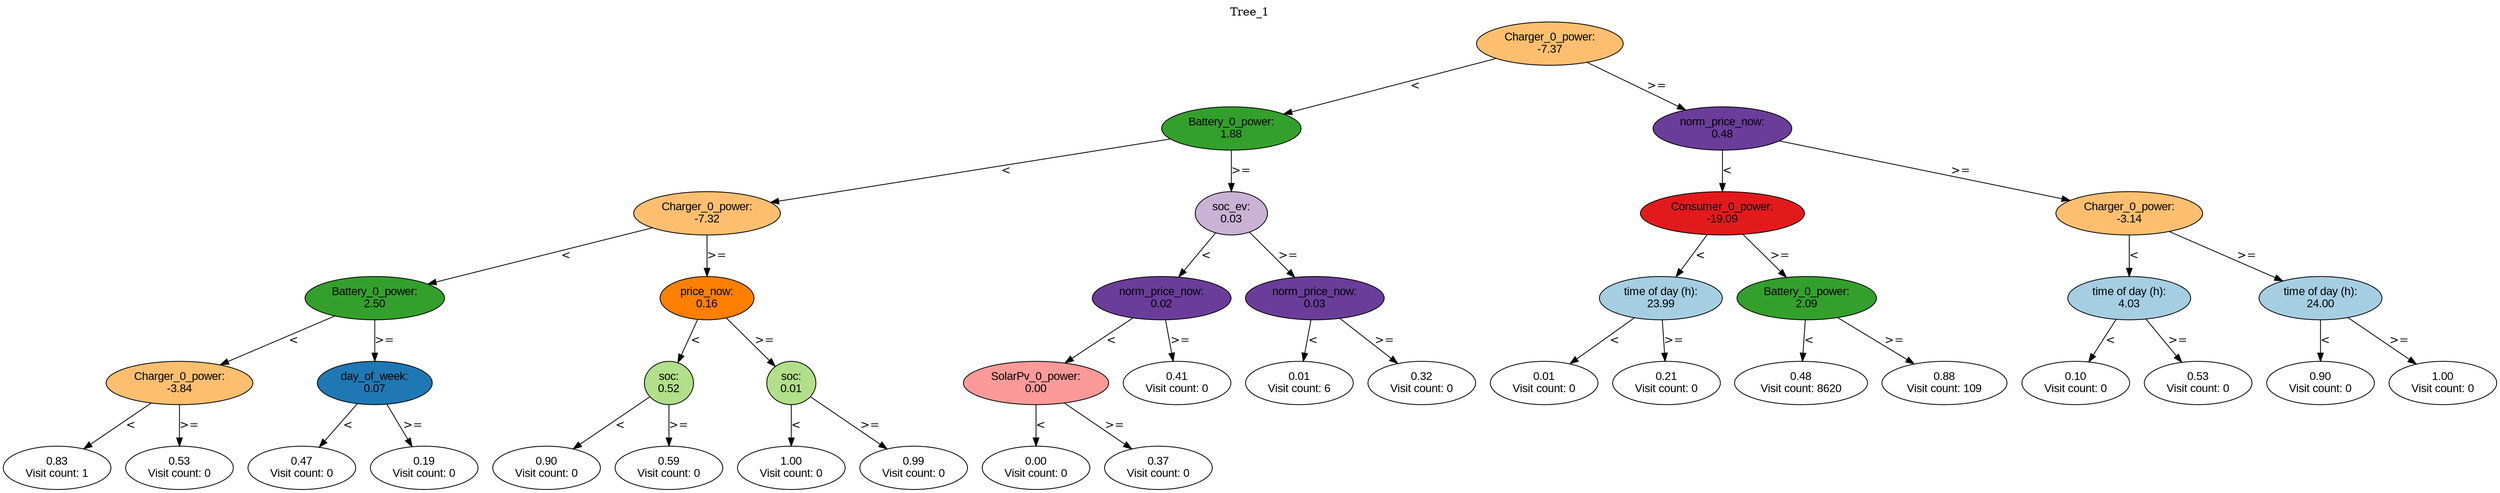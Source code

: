 digraph BST {
    node [fontname="Arial" style=filled colorscheme=paired12];
    0 [ label = "Charger_0_power:
-7.37" fillcolor=7];
    1 [ label = "Battery_0_power:
1.88" fillcolor=4];
    2 [ label = "Charger_0_power:
-7.32" fillcolor=7];
    3 [ label = "Battery_0_power:
2.50" fillcolor=4];
    4 [ label = "Charger_0_power:
-3.84" fillcolor=7];
    5 [ label = "0.83
Visit count: 1" fillcolor=white];
    6 [ label = "0.53
Visit count: 0" fillcolor=white];
    7 [ label = "day_of_week:
0.07" fillcolor=2];
    8 [ label = "0.47
Visit count: 0" fillcolor=white];
    9 [ label = "0.19
Visit count: 0" fillcolor=white];
    10 [ label = "price_now:
0.16" fillcolor=8];
    11 [ label = "soc:
0.52" fillcolor=3];
    12 [ label = "0.90
Visit count: 0" fillcolor=white];
    13 [ label = "0.59
Visit count: 0" fillcolor=white];
    14 [ label = "soc:
0.01" fillcolor=3];
    15 [ label = "1.00
Visit count: 0" fillcolor=white];
    16 [ label = "0.99
Visit count: 0" fillcolor=white];
    17 [ label = "soc_ev:
0.03" fillcolor=9];
    18 [ label = "norm_price_now:
0.02" fillcolor=10];
    19 [ label = "SolarPv_0_power:
0.00" fillcolor=5];
    20 [ label = "0.00
Visit count: 0" fillcolor=white];
    21 [ label = "0.37
Visit count: 0" fillcolor=white];
    22 [ label = "0.41
Visit count: 0" fillcolor=white];
    23 [ label = "norm_price_now:
0.03" fillcolor=10];
    24 [ label = "0.01
Visit count: 6" fillcolor=white];
    25 [ label = "0.32
Visit count: 0" fillcolor=white];
    26 [ label = "norm_price_now:
0.48" fillcolor=10];
    27 [ label = "Consumer_0_power:
-19.09" fillcolor=6];
    28 [ label = "time of day (h):
23.99" fillcolor=1];
    29 [ label = "0.01
Visit count: 0" fillcolor=white];
    30 [ label = "0.21
Visit count: 0" fillcolor=white];
    31 [ label = "Battery_0_power:
2.09" fillcolor=4];
    32 [ label = "0.48
Visit count: 8620" fillcolor=white];
    33 [ label = "0.88
Visit count: 109" fillcolor=white];
    34 [ label = "Charger_0_power:
-3.14" fillcolor=7];
    35 [ label = "time of day (h):
4.03" fillcolor=1];
    36 [ label = "0.10
Visit count: 0" fillcolor=white];
    37 [ label = "0.53
Visit count: 0" fillcolor=white];
    38 [ label = "time of day (h):
24.00" fillcolor=1];
    39 [ label = "0.90
Visit count: 0" fillcolor=white];
    40 [ label = "1.00
Visit count: 0" fillcolor=white];

    0  -> 1[ label = "<"];
    0  -> 26[ label = ">="];
    1  -> 2[ label = "<"];
    1  -> 17[ label = ">="];
    2  -> 3[ label = "<"];
    2  -> 10[ label = ">="];
    3  -> 4[ label = "<"];
    3  -> 7[ label = ">="];
    4  -> 5[ label = "<"];
    4  -> 6[ label = ">="];
    7  -> 8[ label = "<"];
    7  -> 9[ label = ">="];
    10  -> 11[ label = "<"];
    10  -> 14[ label = ">="];
    11  -> 12[ label = "<"];
    11  -> 13[ label = ">="];
    14  -> 15[ label = "<"];
    14  -> 16[ label = ">="];
    17  -> 18[ label = "<"];
    17  -> 23[ label = ">="];
    18  -> 19[ label = "<"];
    18  -> 22[ label = ">="];
    19  -> 20[ label = "<"];
    19  -> 21[ label = ">="];
    23  -> 24[ label = "<"];
    23  -> 25[ label = ">="];
    26  -> 27[ label = "<"];
    26  -> 34[ label = ">="];
    27  -> 28[ label = "<"];
    27  -> 31[ label = ">="];
    28  -> 29[ label = "<"];
    28  -> 30[ label = ">="];
    31  -> 32[ label = "<"];
    31  -> 33[ label = ">="];
    34  -> 35[ label = "<"];
    34  -> 38[ label = ">="];
    35  -> 36[ label = "<"];
    35  -> 37[ label = ">="];
    38  -> 39[ label = "<"];
    38  -> 40[ label = ">="];

    labelloc="t";
    label="Tree_1";
}